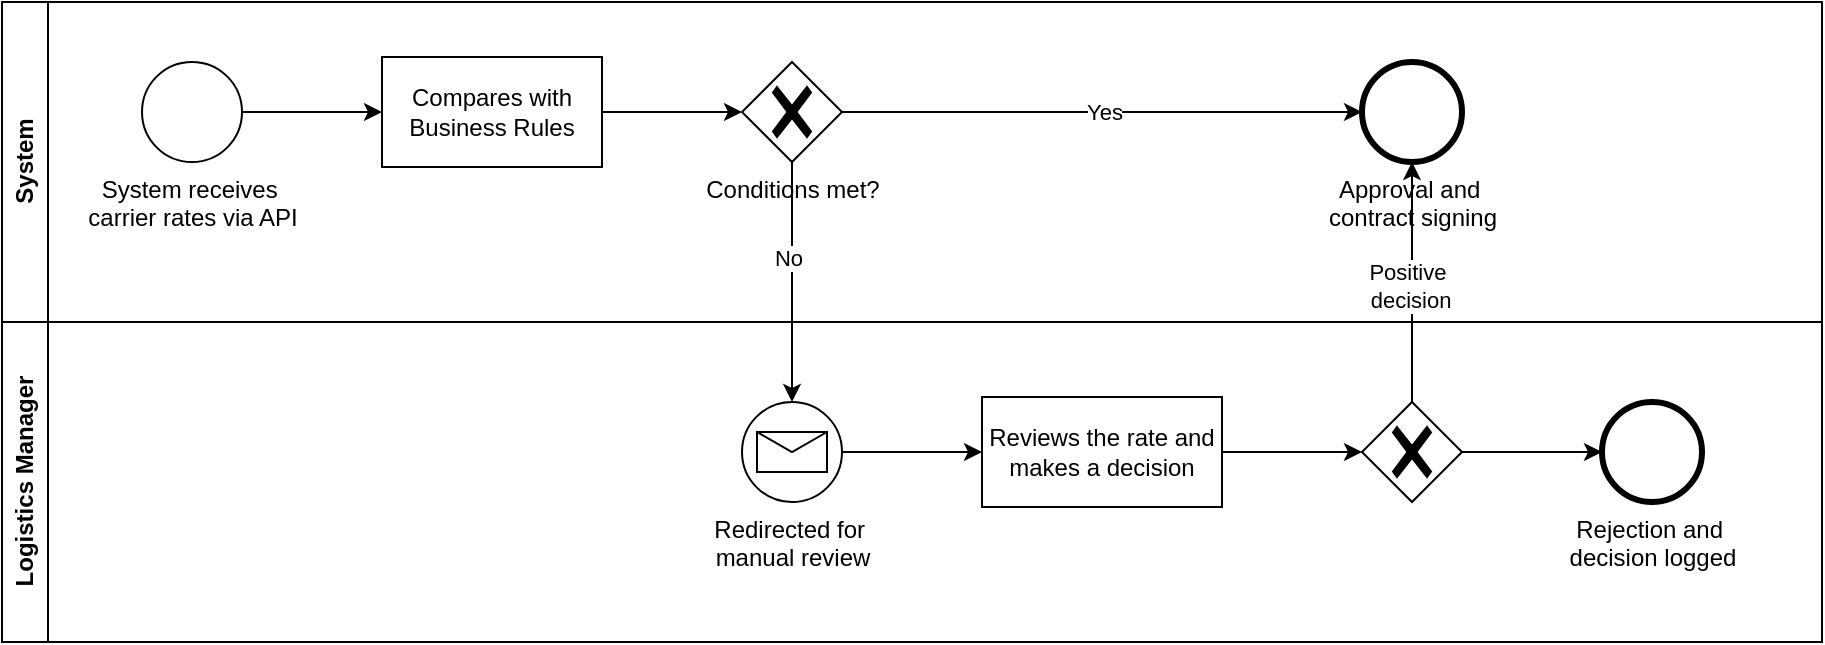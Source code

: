 <mxfile version="27.1.6">
  <diagram name="Сторінка-1" id="ytLEhvGYOJ3w0qEwgIKS">
    <mxGraphModel dx="786" dy="497" grid="1" gridSize="10" guides="1" tooltips="1" connect="1" arrows="1" fold="1" page="1" pageScale="1" pageWidth="1169" pageHeight="827" math="0" shadow="0">
      <root>
        <mxCell id="0" />
        <mxCell id="1" parent="0" />
        <mxCell id="3pbHyQOfJEhkmRudi0SX-48" value="System" style="swimlane;horizontal=0;whiteSpace=wrap;html=1;startSize=23;" vertex="1" parent="1">
          <mxGeometry x="120" y="80" width="910" height="160" as="geometry" />
        </mxCell>
        <mxCell id="3pbHyQOfJEhkmRudi0SX-51" value="System receives&amp;nbsp;&lt;div&gt;carrier rates via API&lt;/div&gt;" style="points=[[0.145,0.145,0],[0.5,0,0],[0.855,0.145,0],[1,0.5,0],[0.855,0.855,0],[0.5,1,0],[0.145,0.855,0],[0,0.5,0]];shape=mxgraph.bpmn.event;html=1;verticalLabelPosition=bottom;labelBackgroundColor=#ffffff;verticalAlign=top;align=center;perimeter=ellipsePerimeter;outlineConnect=0;aspect=fixed;outline=standard;symbol=general;" vertex="1" parent="3pbHyQOfJEhkmRudi0SX-48">
          <mxGeometry x="70" y="30" width="50" height="50" as="geometry" />
        </mxCell>
        <mxCell id="3pbHyQOfJEhkmRudi0SX-52" value="Compares with Business Rules" style="points=[[0.25,0,0],[0.5,0,0],[0.75,0,0],[1,0.25,0],[1,0.5,0],[1,0.75,0],[0.75,1,0],[0.5,1,0],[0.25,1,0],[0,0.75,0],[0,0.5,0],[0,0.25,0]];shape=mxgraph.bpmn.task2;whiteSpace=wrap;rectStyle=rounded;size=10;html=1;container=1;expand=0;collapsible=0;taskMarker=abstract;" vertex="1" parent="3pbHyQOfJEhkmRudi0SX-48">
          <mxGeometry x="190" y="27.5" width="110" height="55" as="geometry" />
        </mxCell>
        <mxCell id="3pbHyQOfJEhkmRudi0SX-53" style="edgeStyle=orthogonalEdgeStyle;rounded=0;orthogonalLoop=1;jettySize=auto;html=1;entryX=0;entryY=0.5;entryDx=0;entryDy=0;entryPerimeter=0;" edge="1" parent="3pbHyQOfJEhkmRudi0SX-48" source="3pbHyQOfJEhkmRudi0SX-51" target="3pbHyQOfJEhkmRudi0SX-52">
          <mxGeometry relative="1" as="geometry" />
        </mxCell>
        <mxCell id="3pbHyQOfJEhkmRudi0SX-54" value="Conditions met?" style="points=[[0.25,0.25,0],[0.5,0,0],[0.75,0.25,0],[1,0.5,0],[0.75,0.75,0],[0.5,1,0],[0.25,0.75,0],[0,0.5,0]];shape=mxgraph.bpmn.gateway2;html=1;verticalLabelPosition=bottom;labelBackgroundColor=#ffffff;verticalAlign=top;align=center;perimeter=rhombusPerimeter;outlineConnect=0;outline=none;symbol=none;gwType=exclusive;" vertex="1" parent="3pbHyQOfJEhkmRudi0SX-48">
          <mxGeometry x="370" y="30" width="50" height="50" as="geometry" />
        </mxCell>
        <mxCell id="3pbHyQOfJEhkmRudi0SX-55" style="edgeStyle=orthogonalEdgeStyle;rounded=0;orthogonalLoop=1;jettySize=auto;html=1;entryX=0;entryY=0.5;entryDx=0;entryDy=0;entryPerimeter=0;" edge="1" parent="3pbHyQOfJEhkmRudi0SX-48" source="3pbHyQOfJEhkmRudi0SX-52" target="3pbHyQOfJEhkmRudi0SX-54">
          <mxGeometry relative="1" as="geometry" />
        </mxCell>
        <mxCell id="3pbHyQOfJEhkmRudi0SX-57" value="Approval and&amp;nbsp;&lt;div&gt;contract signing&lt;/div&gt;" style="points=[[0.145,0.145,0],[0.5,0,0],[0.855,0.145,0],[1,0.5,0],[0.855,0.855,0],[0.5,1,0],[0.145,0.855,0],[0,0.5,0]];shape=mxgraph.bpmn.event;html=1;verticalLabelPosition=bottom;labelBackgroundColor=#ffffff;verticalAlign=top;align=center;perimeter=ellipsePerimeter;outlineConnect=0;aspect=fixed;outline=end;symbol=terminate2;" vertex="1" parent="3pbHyQOfJEhkmRudi0SX-48">
          <mxGeometry x="680" y="30" width="50" height="50" as="geometry" />
        </mxCell>
        <mxCell id="3pbHyQOfJEhkmRudi0SX-80" style="edgeStyle=orthogonalEdgeStyle;rounded=0;orthogonalLoop=1;jettySize=auto;html=1;entryX=0;entryY=0.5;entryDx=0;entryDy=0;entryPerimeter=0;" edge="1" parent="3pbHyQOfJEhkmRudi0SX-48" source="3pbHyQOfJEhkmRudi0SX-54" target="3pbHyQOfJEhkmRudi0SX-57">
          <mxGeometry relative="1" as="geometry" />
        </mxCell>
        <mxCell id="3pbHyQOfJEhkmRudi0SX-81" value="Yes" style="edgeLabel;html=1;align=center;verticalAlign=middle;resizable=0;points=[];" vertex="1" connectable="0" parent="3pbHyQOfJEhkmRudi0SX-80">
          <mxGeometry x="0.219" y="-3" relative="1" as="geometry">
            <mxPoint x="-28" y="-3" as="offset" />
          </mxGeometry>
        </mxCell>
        <mxCell id="3pbHyQOfJEhkmRudi0SX-50" value="Logistics Manager" style="swimlane;horizontal=0;whiteSpace=wrap;html=1;startSize=23;" vertex="1" parent="1">
          <mxGeometry x="120" y="240" width="910" height="160" as="geometry" />
        </mxCell>
        <mxCell id="3pbHyQOfJEhkmRudi0SX-61" value="Redirected for&amp;nbsp;&lt;div&gt;manual review&lt;/div&gt;" style="points=[[0.145,0.145,0],[0.5,0,0],[0.855,0.145,0],[1,0.5,0],[0.855,0.855,0],[0.5,1,0],[0.145,0.855,0],[0,0.5,0]];shape=mxgraph.bpmn.event;html=1;verticalLabelPosition=bottom;labelBackgroundColor=#ffffff;verticalAlign=top;align=center;perimeter=ellipsePerimeter;outlineConnect=0;aspect=fixed;outline=standard;symbol=message;" vertex="1" parent="3pbHyQOfJEhkmRudi0SX-50">
          <mxGeometry x="370" y="40" width="50" height="50" as="geometry" />
        </mxCell>
        <mxCell id="3pbHyQOfJEhkmRudi0SX-65" value="Reviews the rate and makes a decision" style="points=[[0.25,0,0],[0.5,0,0],[0.75,0,0],[1,0.25,0],[1,0.5,0],[1,0.75,0],[0.75,1,0],[0.5,1,0],[0.25,1,0],[0,0.75,0],[0,0.5,0],[0,0.25,0]];shape=mxgraph.bpmn.task2;whiteSpace=wrap;rectStyle=rounded;size=10;html=1;container=1;expand=0;collapsible=0;taskMarker=abstract;" vertex="1" parent="3pbHyQOfJEhkmRudi0SX-50">
          <mxGeometry x="490" y="37.5" width="120" height="55" as="geometry" />
        </mxCell>
        <mxCell id="3pbHyQOfJEhkmRudi0SX-66" style="edgeStyle=orthogonalEdgeStyle;rounded=0;orthogonalLoop=1;jettySize=auto;html=1;entryX=0;entryY=0.5;entryDx=0;entryDy=0;entryPerimeter=0;" edge="1" parent="3pbHyQOfJEhkmRudi0SX-50" source="3pbHyQOfJEhkmRudi0SX-61" target="3pbHyQOfJEhkmRudi0SX-65">
          <mxGeometry relative="1" as="geometry" />
        </mxCell>
        <mxCell id="3pbHyQOfJEhkmRudi0SX-67" value="" style="points=[[0.25,0.25,0],[0.5,0,0],[0.75,0.25,0],[1,0.5,0],[0.75,0.75,0],[0.5,1,0],[0.25,0.75,0],[0,0.5,0]];shape=mxgraph.bpmn.gateway2;html=1;verticalLabelPosition=bottom;labelBackgroundColor=#ffffff;verticalAlign=top;align=center;perimeter=rhombusPerimeter;outlineConnect=0;outline=none;symbol=none;gwType=exclusive;" vertex="1" parent="3pbHyQOfJEhkmRudi0SX-50">
          <mxGeometry x="680" y="40" width="50" height="50" as="geometry" />
        </mxCell>
        <mxCell id="3pbHyQOfJEhkmRudi0SX-69" style="edgeStyle=orthogonalEdgeStyle;rounded=0;orthogonalLoop=1;jettySize=auto;html=1;entryX=0;entryY=0.5;entryDx=0;entryDy=0;entryPerimeter=0;" edge="1" parent="3pbHyQOfJEhkmRudi0SX-50" source="3pbHyQOfJEhkmRudi0SX-65" target="3pbHyQOfJEhkmRudi0SX-67">
          <mxGeometry relative="1" as="geometry" />
        </mxCell>
        <mxCell id="3pbHyQOfJEhkmRudi0SX-73" value="Rejection and&amp;nbsp;&lt;div&gt;decision logged&lt;/div&gt;" style="points=[[0.145,0.145,0],[0.5,0,0],[0.855,0.145,0],[1,0.5,0],[0.855,0.855,0],[0.5,1,0],[0.145,0.855,0],[0,0.5,0]];shape=mxgraph.bpmn.event;html=1;verticalLabelPosition=bottom;labelBackgroundColor=#ffffff;verticalAlign=top;align=center;perimeter=ellipsePerimeter;outlineConnect=0;aspect=fixed;outline=end;symbol=terminate2;" vertex="1" parent="3pbHyQOfJEhkmRudi0SX-50">
          <mxGeometry x="800" y="40" width="50" height="50" as="geometry" />
        </mxCell>
        <mxCell id="3pbHyQOfJEhkmRudi0SX-74" style="edgeStyle=orthogonalEdgeStyle;rounded=0;orthogonalLoop=1;jettySize=auto;html=1;entryX=0;entryY=0.5;entryDx=0;entryDy=0;entryPerimeter=0;" edge="1" parent="3pbHyQOfJEhkmRudi0SX-50" source="3pbHyQOfJEhkmRudi0SX-67" target="3pbHyQOfJEhkmRudi0SX-73">
          <mxGeometry relative="1" as="geometry" />
        </mxCell>
        <mxCell id="3pbHyQOfJEhkmRudi0SX-68" style="edgeStyle=orthogonalEdgeStyle;rounded=0;orthogonalLoop=1;jettySize=auto;html=1;" edge="1" parent="1" source="3pbHyQOfJEhkmRudi0SX-67" target="3pbHyQOfJEhkmRudi0SX-57">
          <mxGeometry relative="1" as="geometry" />
        </mxCell>
        <mxCell id="3pbHyQOfJEhkmRudi0SX-72" value="Positive&amp;nbsp;&lt;div&gt;decision&lt;/div&gt;" style="edgeLabel;html=1;align=center;verticalAlign=middle;resizable=0;points=[];" vertex="1" connectable="0" parent="3pbHyQOfJEhkmRudi0SX-68">
          <mxGeometry x="-0.033" y="1" relative="1" as="geometry">
            <mxPoint as="offset" />
          </mxGeometry>
        </mxCell>
        <mxCell id="3pbHyQOfJEhkmRudi0SX-77" style="edgeStyle=orthogonalEdgeStyle;rounded=0;orthogonalLoop=1;jettySize=auto;html=1;entryX=0.5;entryY=0;entryDx=0;entryDy=0;entryPerimeter=0;" edge="1" parent="1" source="3pbHyQOfJEhkmRudi0SX-54" target="3pbHyQOfJEhkmRudi0SX-61">
          <mxGeometry relative="1" as="geometry" />
        </mxCell>
        <mxCell id="3pbHyQOfJEhkmRudi0SX-78" value="No" style="edgeLabel;html=1;align=center;verticalAlign=middle;resizable=0;points=[];" vertex="1" connectable="0" parent="3pbHyQOfJEhkmRudi0SX-77">
          <mxGeometry x="-0.206" y="-2" relative="1" as="geometry">
            <mxPoint as="offset" />
          </mxGeometry>
        </mxCell>
      </root>
    </mxGraphModel>
  </diagram>
</mxfile>
